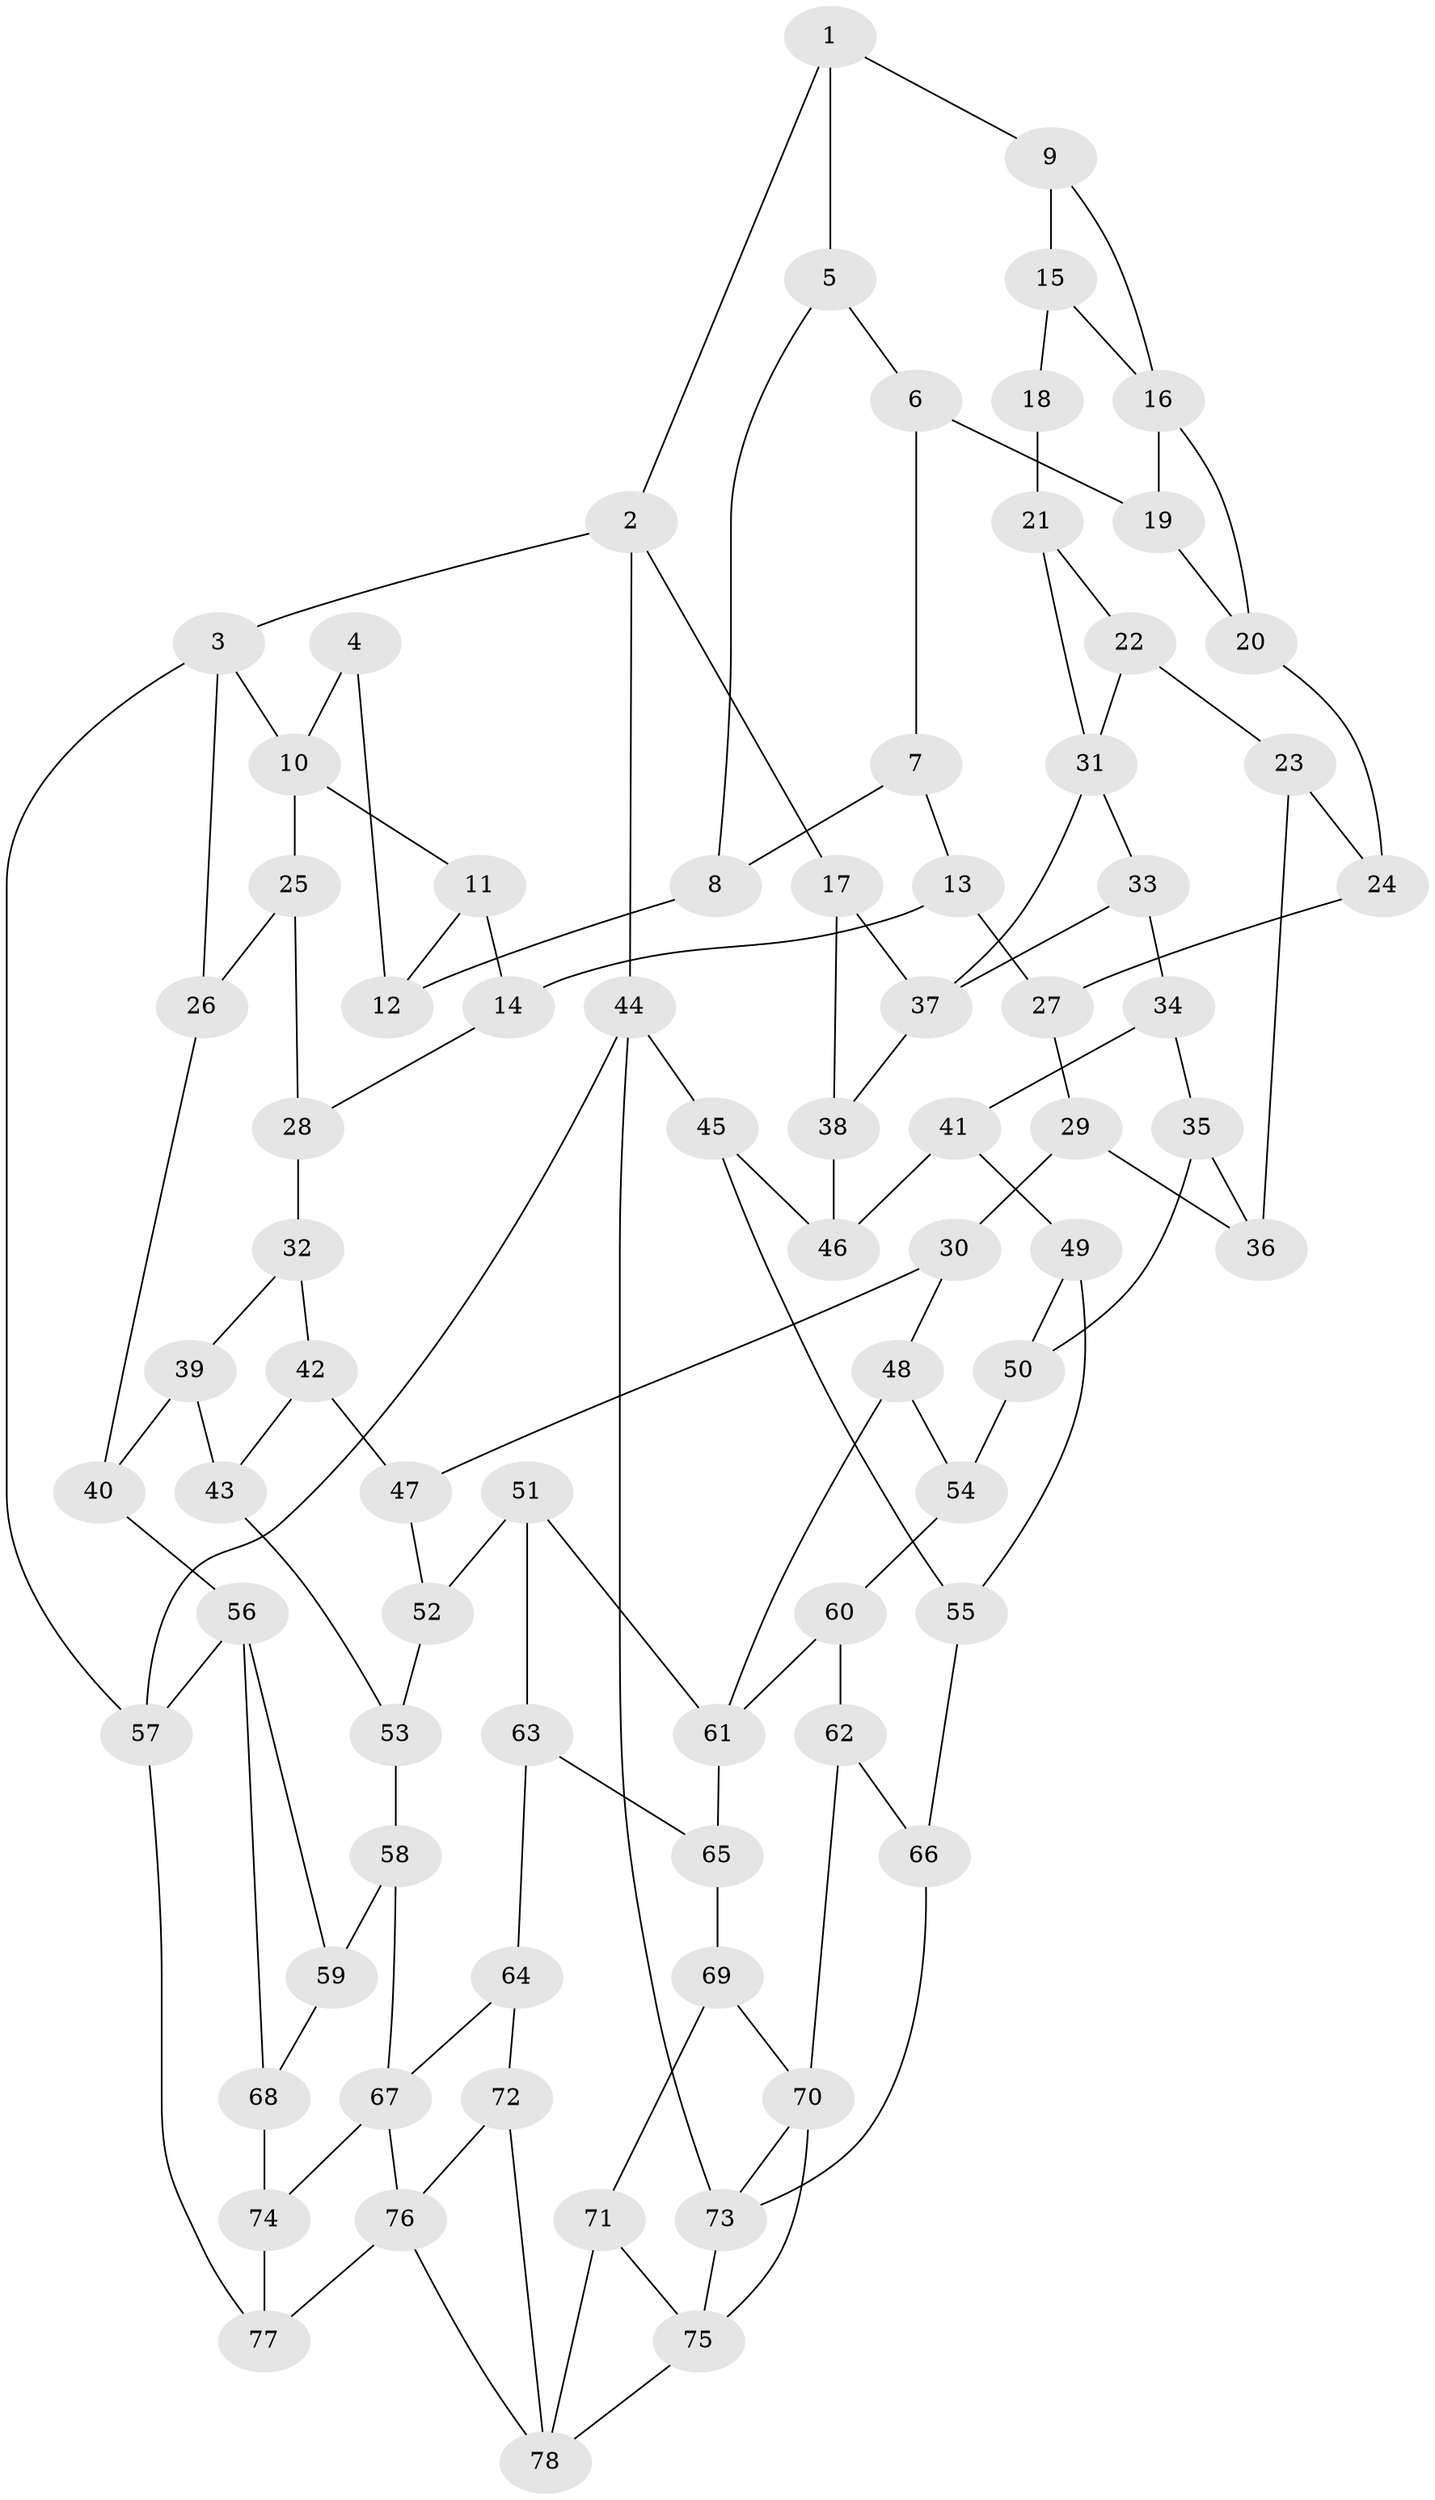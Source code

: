 // original degree distribution, {3: 0.01818181818181818, 5: 0.5454545454545454, 4: 0.22727272727272727, 6: 0.20909090909090908}
// Generated by graph-tools (version 1.1) at 2025/38/03/04/25 23:38:26]
// undirected, 78 vertices, 124 edges
graph export_dot {
  node [color=gray90,style=filled];
  1;
  2;
  3;
  4;
  5;
  6;
  7;
  8;
  9;
  10;
  11;
  12;
  13;
  14;
  15;
  16;
  17;
  18;
  19;
  20;
  21;
  22;
  23;
  24;
  25;
  26;
  27;
  28;
  29;
  30;
  31;
  32;
  33;
  34;
  35;
  36;
  37;
  38;
  39;
  40;
  41;
  42;
  43;
  44;
  45;
  46;
  47;
  48;
  49;
  50;
  51;
  52;
  53;
  54;
  55;
  56;
  57;
  58;
  59;
  60;
  61;
  62;
  63;
  64;
  65;
  66;
  67;
  68;
  69;
  70;
  71;
  72;
  73;
  74;
  75;
  76;
  77;
  78;
  1 -- 2 [weight=1.0];
  1 -- 5 [weight=1.0];
  1 -- 9 [weight=1.0];
  2 -- 3 [weight=1.0];
  2 -- 17 [weight=1.0];
  2 -- 44 [weight=1.0];
  3 -- 10 [weight=1.0];
  3 -- 26 [weight=1.0];
  3 -- 57 [weight=1.0];
  4 -- 10 [weight=1.0];
  4 -- 12 [weight=1.0];
  5 -- 6 [weight=1.0];
  5 -- 8 [weight=1.0];
  6 -- 7 [weight=1.0];
  6 -- 19 [weight=2.0];
  7 -- 8 [weight=1.0];
  7 -- 13 [weight=1.0];
  8 -- 12 [weight=2.0];
  9 -- 15 [weight=1.0];
  9 -- 16 [weight=1.0];
  10 -- 11 [weight=1.0];
  10 -- 25 [weight=1.0];
  11 -- 12 [weight=1.0];
  11 -- 14 [weight=1.0];
  13 -- 14 [weight=1.0];
  13 -- 27 [weight=2.0];
  14 -- 28 [weight=1.0];
  15 -- 16 [weight=1.0];
  15 -- 18 [weight=1.0];
  16 -- 19 [weight=1.0];
  16 -- 20 [weight=1.0];
  17 -- 37 [weight=1.0];
  17 -- 38 [weight=1.0];
  18 -- 21 [weight=2.0];
  19 -- 20 [weight=1.0];
  20 -- 24 [weight=1.0];
  21 -- 22 [weight=1.0];
  21 -- 31 [weight=1.0];
  22 -- 23 [weight=1.0];
  22 -- 31 [weight=1.0];
  23 -- 24 [weight=1.0];
  23 -- 36 [weight=1.0];
  24 -- 27 [weight=1.0];
  25 -- 26 [weight=1.0];
  25 -- 28 [weight=1.0];
  26 -- 40 [weight=1.0];
  27 -- 29 [weight=1.0];
  28 -- 32 [weight=2.0];
  29 -- 30 [weight=1.0];
  29 -- 36 [weight=1.0];
  30 -- 47 [weight=1.0];
  30 -- 48 [weight=1.0];
  31 -- 33 [weight=1.0];
  31 -- 37 [weight=1.0];
  32 -- 39 [weight=1.0];
  32 -- 42 [weight=1.0];
  33 -- 34 [weight=1.0];
  33 -- 37 [weight=1.0];
  34 -- 35 [weight=1.0];
  34 -- 41 [weight=1.0];
  35 -- 36 [weight=1.0];
  35 -- 50 [weight=1.0];
  37 -- 38 [weight=1.0];
  38 -- 46 [weight=2.0];
  39 -- 40 [weight=1.0];
  39 -- 43 [weight=1.0];
  40 -- 56 [weight=1.0];
  41 -- 46 [weight=1.0];
  41 -- 49 [weight=1.0];
  42 -- 43 [weight=1.0];
  42 -- 47 [weight=2.0];
  43 -- 53 [weight=1.0];
  44 -- 45 [weight=1.0];
  44 -- 57 [weight=1.0];
  44 -- 73 [weight=1.0];
  45 -- 46 [weight=1.0];
  45 -- 55 [weight=1.0];
  47 -- 52 [weight=1.0];
  48 -- 54 [weight=1.0];
  48 -- 61 [weight=1.0];
  49 -- 50 [weight=1.0];
  49 -- 55 [weight=1.0];
  50 -- 54 [weight=2.0];
  51 -- 52 [weight=1.0];
  51 -- 61 [weight=1.0];
  51 -- 63 [weight=1.0];
  52 -- 53 [weight=1.0];
  53 -- 58 [weight=1.0];
  54 -- 60 [weight=1.0];
  55 -- 66 [weight=2.0];
  56 -- 57 [weight=1.0];
  56 -- 59 [weight=1.0];
  56 -- 68 [weight=1.0];
  57 -- 77 [weight=1.0];
  58 -- 59 [weight=1.0];
  58 -- 67 [weight=1.0];
  59 -- 68 [weight=1.0];
  60 -- 61 [weight=1.0];
  60 -- 62 [weight=1.0];
  61 -- 65 [weight=1.0];
  62 -- 66 [weight=1.0];
  62 -- 70 [weight=1.0];
  63 -- 64 [weight=1.0];
  63 -- 65 [weight=1.0];
  64 -- 67 [weight=1.0];
  64 -- 72 [weight=1.0];
  65 -- 69 [weight=1.0];
  66 -- 73 [weight=1.0];
  67 -- 74 [weight=1.0];
  67 -- 76 [weight=1.0];
  68 -- 74 [weight=2.0];
  69 -- 70 [weight=1.0];
  69 -- 71 [weight=1.0];
  70 -- 73 [weight=1.0];
  70 -- 75 [weight=1.0];
  71 -- 75 [weight=1.0];
  71 -- 78 [weight=1.0];
  72 -- 76 [weight=1.0];
  72 -- 78 [weight=1.0];
  73 -- 75 [weight=1.0];
  74 -- 77 [weight=1.0];
  75 -- 78 [weight=1.0];
  76 -- 77 [weight=1.0];
  76 -- 78 [weight=1.0];
}

